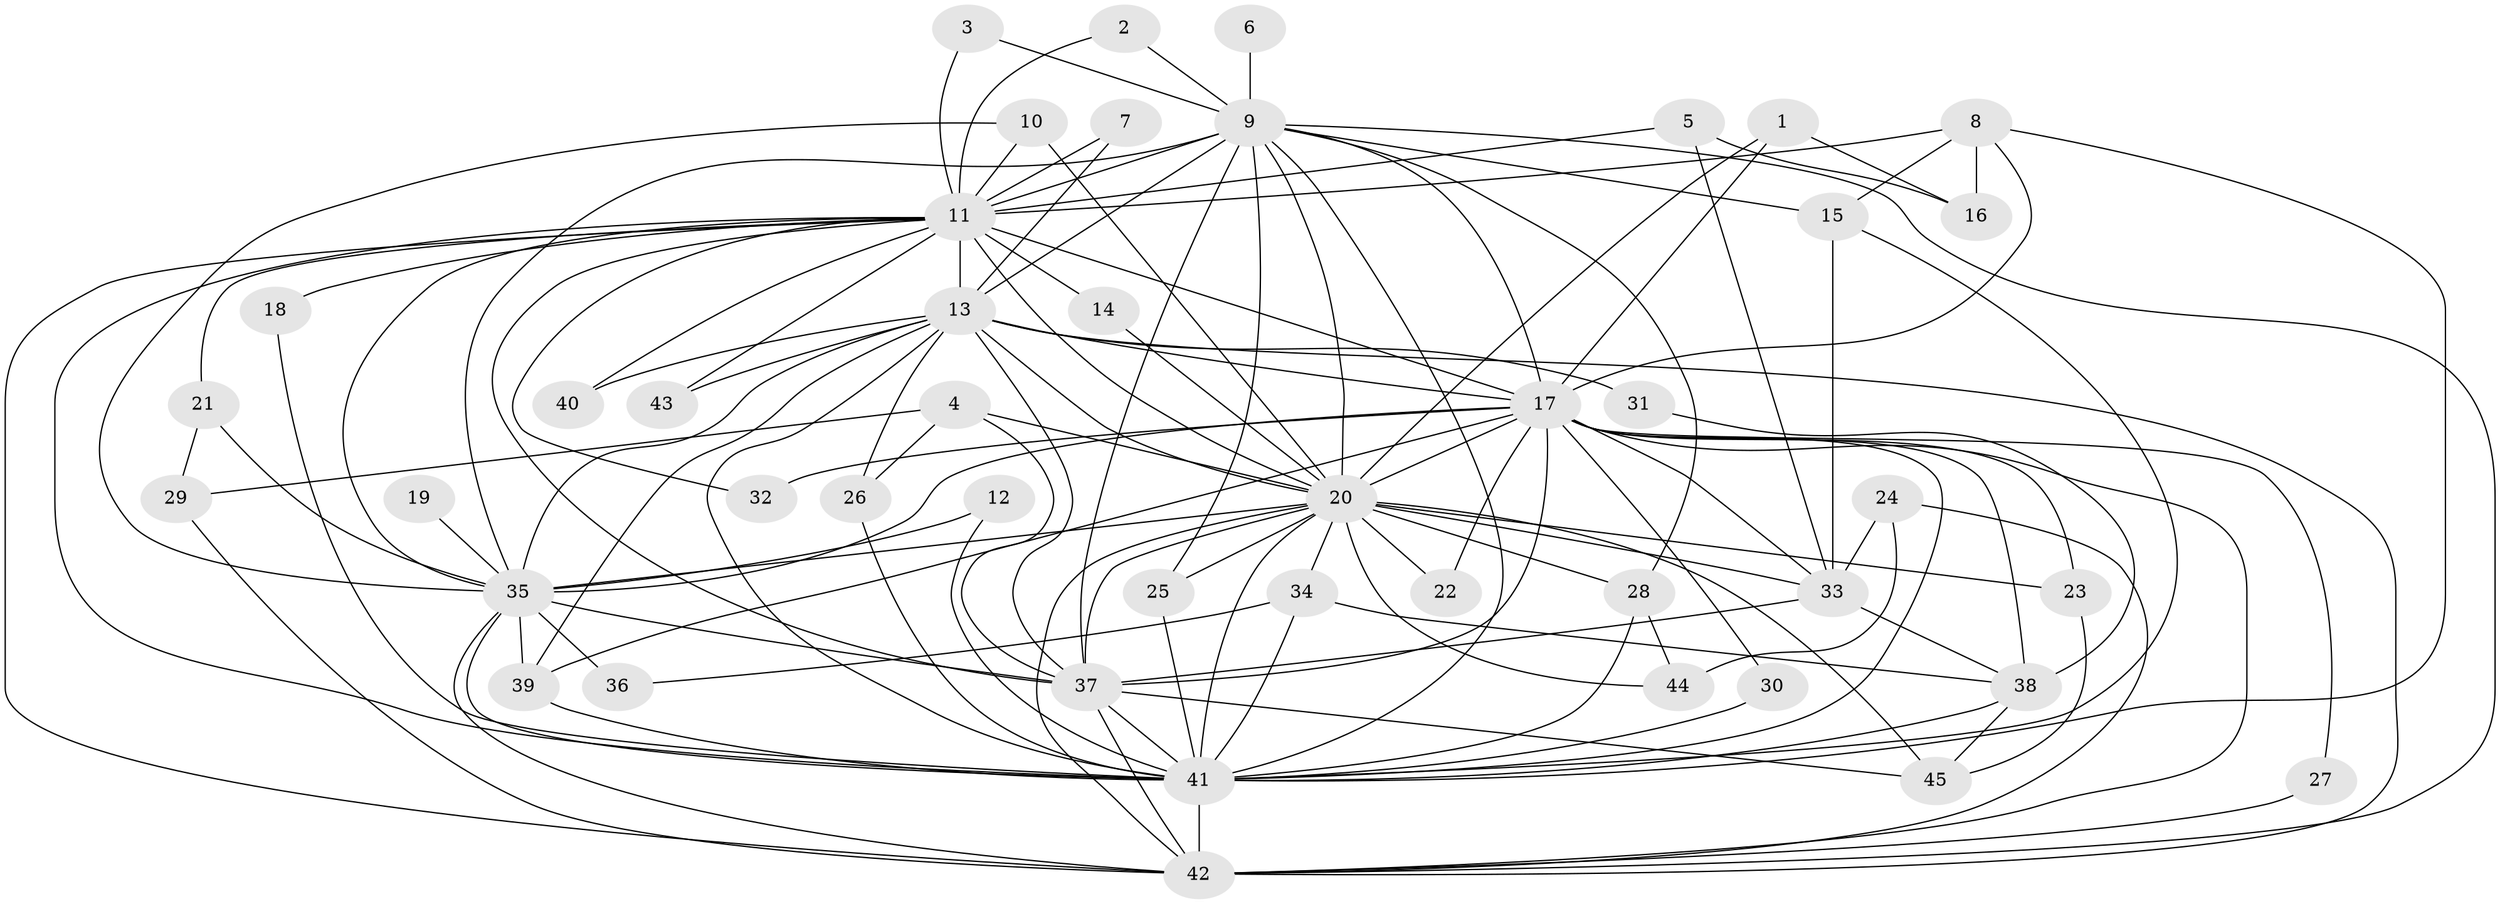 // original degree distribution, {20: 0.011235955056179775, 24: 0.02247191011235955, 30: 0.011235955056179775, 16: 0.011235955056179775, 12: 0.011235955056179775, 15: 0.011235955056179775, 27: 0.011235955056179775, 18: 0.02247191011235955, 2: 0.5730337078651685, 4: 0.06741573033707865, 3: 0.21348314606741572, 5: 0.011235955056179775, 7: 0.02247191011235955}
// Generated by graph-tools (version 1.1) at 2025/01/03/09/25 03:01:12]
// undirected, 45 vertices, 123 edges
graph export_dot {
graph [start="1"]
  node [color=gray90,style=filled];
  1;
  2;
  3;
  4;
  5;
  6;
  7;
  8;
  9;
  10;
  11;
  12;
  13;
  14;
  15;
  16;
  17;
  18;
  19;
  20;
  21;
  22;
  23;
  24;
  25;
  26;
  27;
  28;
  29;
  30;
  31;
  32;
  33;
  34;
  35;
  36;
  37;
  38;
  39;
  40;
  41;
  42;
  43;
  44;
  45;
  1 -- 16 [weight=1.0];
  1 -- 17 [weight=1.0];
  1 -- 20 [weight=1.0];
  2 -- 9 [weight=1.0];
  2 -- 11 [weight=1.0];
  3 -- 9 [weight=1.0];
  3 -- 11 [weight=1.0];
  4 -- 20 [weight=1.0];
  4 -- 26 [weight=1.0];
  4 -- 29 [weight=1.0];
  4 -- 37 [weight=1.0];
  5 -- 11 [weight=1.0];
  5 -- 16 [weight=1.0];
  5 -- 33 [weight=1.0];
  6 -- 9 [weight=1.0];
  7 -- 11 [weight=1.0];
  7 -- 13 [weight=1.0];
  8 -- 11 [weight=1.0];
  8 -- 15 [weight=1.0];
  8 -- 16 [weight=1.0];
  8 -- 17 [weight=1.0];
  8 -- 41 [weight=1.0];
  9 -- 11 [weight=2.0];
  9 -- 13 [weight=2.0];
  9 -- 15 [weight=1.0];
  9 -- 17 [weight=1.0];
  9 -- 20 [weight=1.0];
  9 -- 25 [weight=1.0];
  9 -- 28 [weight=1.0];
  9 -- 35 [weight=1.0];
  9 -- 37 [weight=1.0];
  9 -- 41 [weight=2.0];
  9 -- 42 [weight=1.0];
  10 -- 11 [weight=2.0];
  10 -- 20 [weight=1.0];
  10 -- 35 [weight=1.0];
  11 -- 13 [weight=2.0];
  11 -- 14 [weight=1.0];
  11 -- 17 [weight=2.0];
  11 -- 18 [weight=1.0];
  11 -- 20 [weight=1.0];
  11 -- 21 [weight=1.0];
  11 -- 32 [weight=1.0];
  11 -- 35 [weight=1.0];
  11 -- 37 [weight=2.0];
  11 -- 40 [weight=1.0];
  11 -- 41 [weight=2.0];
  11 -- 42 [weight=2.0];
  11 -- 43 [weight=1.0];
  12 -- 35 [weight=1.0];
  12 -- 41 [weight=1.0];
  13 -- 17 [weight=2.0];
  13 -- 20 [weight=1.0];
  13 -- 26 [weight=1.0];
  13 -- 31 [weight=1.0];
  13 -- 35 [weight=1.0];
  13 -- 37 [weight=1.0];
  13 -- 39 [weight=1.0];
  13 -- 40 [weight=1.0];
  13 -- 41 [weight=2.0];
  13 -- 42 [weight=1.0];
  13 -- 43 [weight=1.0];
  14 -- 20 [weight=1.0];
  15 -- 33 [weight=1.0];
  15 -- 41 [weight=1.0];
  17 -- 20 [weight=1.0];
  17 -- 22 [weight=1.0];
  17 -- 23 [weight=2.0];
  17 -- 27 [weight=1.0];
  17 -- 30 [weight=1.0];
  17 -- 32 [weight=2.0];
  17 -- 33 [weight=1.0];
  17 -- 35 [weight=1.0];
  17 -- 37 [weight=1.0];
  17 -- 38 [weight=1.0];
  17 -- 39 [weight=1.0];
  17 -- 41 [weight=3.0];
  17 -- 42 [weight=1.0];
  18 -- 41 [weight=1.0];
  19 -- 35 [weight=1.0];
  20 -- 22 [weight=1.0];
  20 -- 23 [weight=1.0];
  20 -- 25 [weight=1.0];
  20 -- 28 [weight=1.0];
  20 -- 33 [weight=1.0];
  20 -- 34 [weight=1.0];
  20 -- 35 [weight=1.0];
  20 -- 37 [weight=1.0];
  20 -- 41 [weight=4.0];
  20 -- 42 [weight=1.0];
  20 -- 44 [weight=1.0];
  20 -- 45 [weight=1.0];
  21 -- 29 [weight=1.0];
  21 -- 35 [weight=1.0];
  23 -- 45 [weight=1.0];
  24 -- 33 [weight=1.0];
  24 -- 42 [weight=1.0];
  24 -- 44 [weight=1.0];
  25 -- 41 [weight=1.0];
  26 -- 41 [weight=1.0];
  27 -- 42 [weight=1.0];
  28 -- 41 [weight=1.0];
  28 -- 44 [weight=1.0];
  29 -- 42 [weight=1.0];
  30 -- 41 [weight=1.0];
  31 -- 38 [weight=1.0];
  33 -- 37 [weight=1.0];
  33 -- 38 [weight=1.0];
  34 -- 36 [weight=1.0];
  34 -- 38 [weight=1.0];
  34 -- 41 [weight=1.0];
  35 -- 36 [weight=2.0];
  35 -- 37 [weight=2.0];
  35 -- 39 [weight=2.0];
  35 -- 41 [weight=2.0];
  35 -- 42 [weight=2.0];
  37 -- 41 [weight=3.0];
  37 -- 42 [weight=1.0];
  37 -- 45 [weight=1.0];
  38 -- 41 [weight=2.0];
  38 -- 45 [weight=1.0];
  39 -- 41 [weight=1.0];
  41 -- 42 [weight=4.0];
}
